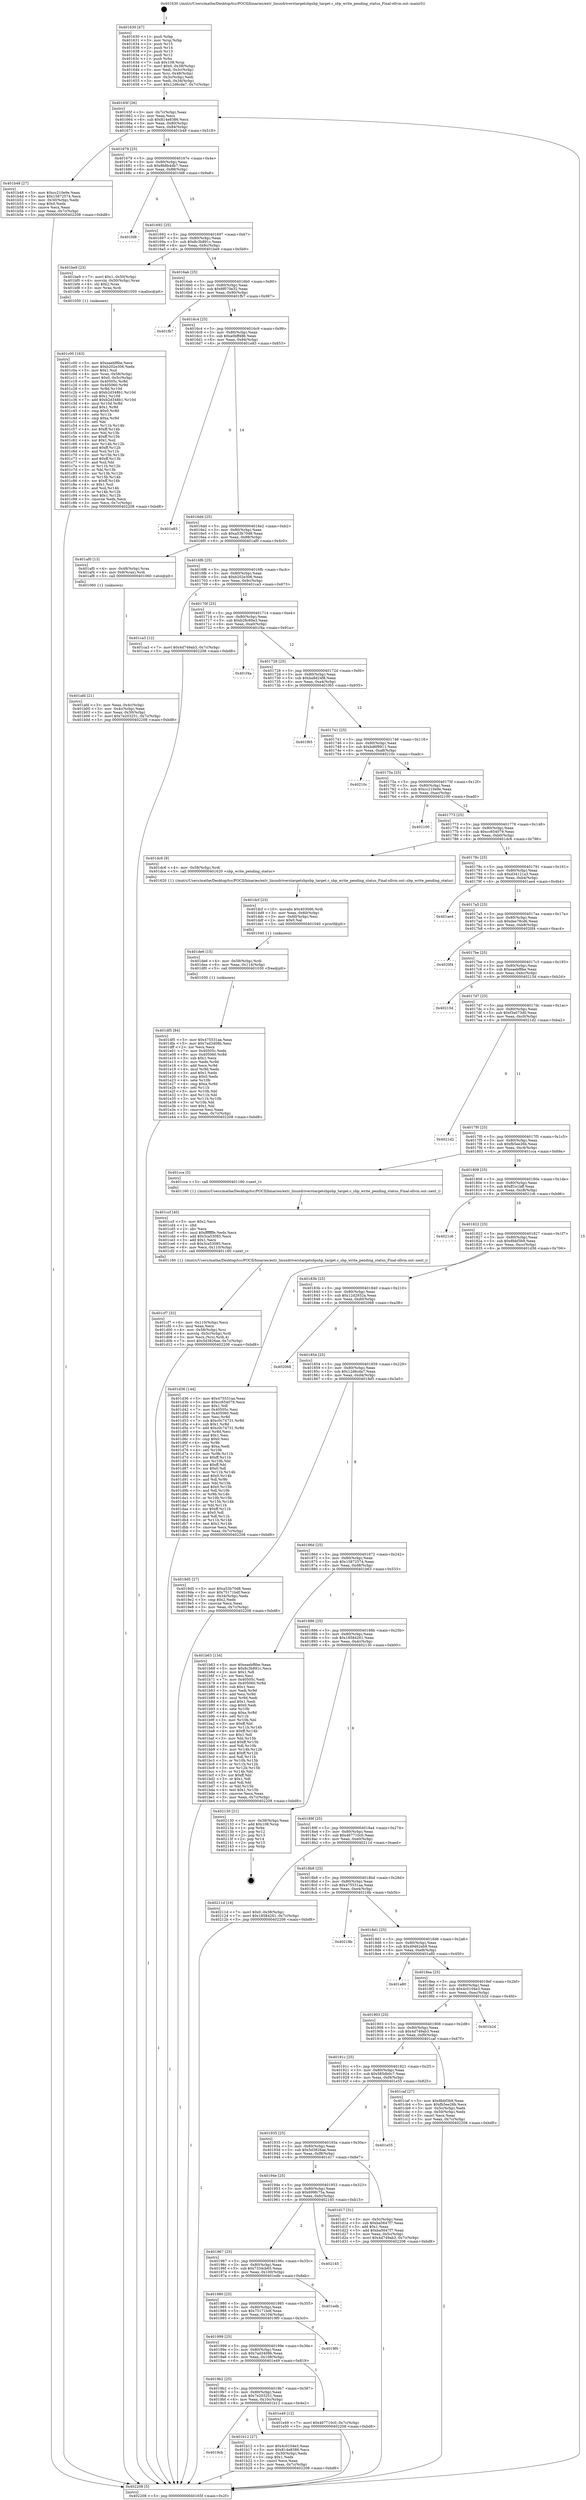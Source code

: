 digraph "0x401630" {
  label = "0x401630 (/mnt/c/Users/mathe/Desktop/tcc/POCII/binaries/extr_linuxdriverstargetsbpsbp_target.c_sbp_write_pending_status_Final-ollvm.out::main(0))"
  labelloc = "t"
  node[shape=record]

  Entry [label="",width=0.3,height=0.3,shape=circle,fillcolor=black,style=filled]
  "0x40165f" [label="{
     0x40165f [26]\l
     | [instrs]\l
     &nbsp;&nbsp;0x40165f \<+3\>: mov -0x7c(%rbp),%eax\l
     &nbsp;&nbsp;0x401662 \<+2\>: mov %eax,%ecx\l
     &nbsp;&nbsp;0x401664 \<+6\>: sub $0x814e8386,%ecx\l
     &nbsp;&nbsp;0x40166a \<+3\>: mov %eax,-0x80(%rbp)\l
     &nbsp;&nbsp;0x40166d \<+6\>: mov %ecx,-0x84(%rbp)\l
     &nbsp;&nbsp;0x401673 \<+6\>: je 0000000000401b48 \<main+0x518\>\l
  }"]
  "0x401b48" [label="{
     0x401b48 [27]\l
     | [instrs]\l
     &nbsp;&nbsp;0x401b48 \<+5\>: mov $0xcc210e9e,%eax\l
     &nbsp;&nbsp;0x401b4d \<+5\>: mov $0x15872574,%ecx\l
     &nbsp;&nbsp;0x401b52 \<+3\>: mov -0x30(%rbp),%edx\l
     &nbsp;&nbsp;0x401b55 \<+3\>: cmp $0x0,%edx\l
     &nbsp;&nbsp;0x401b58 \<+3\>: cmove %ecx,%eax\l
     &nbsp;&nbsp;0x401b5b \<+3\>: mov %eax,-0x7c(%rbp)\l
     &nbsp;&nbsp;0x401b5e \<+5\>: jmp 0000000000402208 \<main+0xbd8\>\l
  }"]
  "0x401679" [label="{
     0x401679 [25]\l
     | [instrs]\l
     &nbsp;&nbsp;0x401679 \<+5\>: jmp 000000000040167e \<main+0x4e\>\l
     &nbsp;&nbsp;0x40167e \<+3\>: mov -0x80(%rbp),%eax\l
     &nbsp;&nbsp;0x401681 \<+5\>: sub $0x8b8b4db7,%eax\l
     &nbsp;&nbsp;0x401686 \<+6\>: mov %eax,-0x88(%rbp)\l
     &nbsp;&nbsp;0x40168c \<+6\>: je 0000000000401fd8 \<main+0x9a8\>\l
  }"]
  Exit [label="",width=0.3,height=0.3,shape=circle,fillcolor=black,style=filled,peripheries=2]
  "0x401fd8" [label="{
     0x401fd8\l
  }", style=dashed]
  "0x401692" [label="{
     0x401692 [25]\l
     | [instrs]\l
     &nbsp;&nbsp;0x401692 \<+5\>: jmp 0000000000401697 \<main+0x67\>\l
     &nbsp;&nbsp;0x401697 \<+3\>: mov -0x80(%rbp),%eax\l
     &nbsp;&nbsp;0x40169a \<+5\>: sub $0x8c3b891c,%eax\l
     &nbsp;&nbsp;0x40169f \<+6\>: mov %eax,-0x8c(%rbp)\l
     &nbsp;&nbsp;0x4016a5 \<+6\>: je 0000000000401be9 \<main+0x5b9\>\l
  }"]
  "0x401df5" [label="{
     0x401df5 [84]\l
     | [instrs]\l
     &nbsp;&nbsp;0x401df5 \<+5\>: mov $0x475531aa,%eax\l
     &nbsp;&nbsp;0x401dfa \<+5\>: mov $0x7ad3408b,%esi\l
     &nbsp;&nbsp;0x401dff \<+2\>: xor %ecx,%ecx\l
     &nbsp;&nbsp;0x401e01 \<+7\>: mov 0x40505c,%edx\l
     &nbsp;&nbsp;0x401e08 \<+8\>: mov 0x405060,%r8d\l
     &nbsp;&nbsp;0x401e10 \<+3\>: sub $0x1,%ecx\l
     &nbsp;&nbsp;0x401e13 \<+3\>: mov %edx,%r9d\l
     &nbsp;&nbsp;0x401e16 \<+3\>: add %ecx,%r9d\l
     &nbsp;&nbsp;0x401e19 \<+4\>: imul %r9d,%edx\l
     &nbsp;&nbsp;0x401e1d \<+3\>: and $0x1,%edx\l
     &nbsp;&nbsp;0x401e20 \<+3\>: cmp $0x0,%edx\l
     &nbsp;&nbsp;0x401e23 \<+4\>: sete %r10b\l
     &nbsp;&nbsp;0x401e27 \<+4\>: cmp $0xa,%r8d\l
     &nbsp;&nbsp;0x401e2b \<+4\>: setl %r11b\l
     &nbsp;&nbsp;0x401e2f \<+3\>: mov %r10b,%bl\l
     &nbsp;&nbsp;0x401e32 \<+3\>: and %r11b,%bl\l
     &nbsp;&nbsp;0x401e35 \<+3\>: xor %r11b,%r10b\l
     &nbsp;&nbsp;0x401e38 \<+3\>: or %r10b,%bl\l
     &nbsp;&nbsp;0x401e3b \<+3\>: test $0x1,%bl\l
     &nbsp;&nbsp;0x401e3e \<+3\>: cmovne %esi,%eax\l
     &nbsp;&nbsp;0x401e41 \<+3\>: mov %eax,-0x7c(%rbp)\l
     &nbsp;&nbsp;0x401e44 \<+5\>: jmp 0000000000402208 \<main+0xbd8\>\l
  }"]
  "0x401be9" [label="{
     0x401be9 [23]\l
     | [instrs]\l
     &nbsp;&nbsp;0x401be9 \<+7\>: movl $0x1,-0x50(%rbp)\l
     &nbsp;&nbsp;0x401bf0 \<+4\>: movslq -0x50(%rbp),%rax\l
     &nbsp;&nbsp;0x401bf4 \<+4\>: shl $0x2,%rax\l
     &nbsp;&nbsp;0x401bf8 \<+3\>: mov %rax,%rdi\l
     &nbsp;&nbsp;0x401bfb \<+5\>: call 0000000000401050 \<malloc@plt\>\l
     | [calls]\l
     &nbsp;&nbsp;0x401050 \{1\} (unknown)\l
  }"]
  "0x4016ab" [label="{
     0x4016ab [25]\l
     | [instrs]\l
     &nbsp;&nbsp;0x4016ab \<+5\>: jmp 00000000004016b0 \<main+0x80\>\l
     &nbsp;&nbsp;0x4016b0 \<+3\>: mov -0x80(%rbp),%eax\l
     &nbsp;&nbsp;0x4016b3 \<+5\>: sub $0x8f070e32,%eax\l
     &nbsp;&nbsp;0x4016b8 \<+6\>: mov %eax,-0x90(%rbp)\l
     &nbsp;&nbsp;0x4016be \<+6\>: je 0000000000401fb7 \<main+0x987\>\l
  }"]
  "0x401de6" [label="{
     0x401de6 [15]\l
     | [instrs]\l
     &nbsp;&nbsp;0x401de6 \<+4\>: mov -0x58(%rbp),%rdi\l
     &nbsp;&nbsp;0x401dea \<+6\>: mov %eax,-0x114(%rbp)\l
     &nbsp;&nbsp;0x401df0 \<+5\>: call 0000000000401030 \<free@plt\>\l
     | [calls]\l
     &nbsp;&nbsp;0x401030 \{1\} (unknown)\l
  }"]
  "0x401fb7" [label="{
     0x401fb7\l
  }", style=dashed]
  "0x4016c4" [label="{
     0x4016c4 [25]\l
     | [instrs]\l
     &nbsp;&nbsp;0x4016c4 \<+5\>: jmp 00000000004016c9 \<main+0x99\>\l
     &nbsp;&nbsp;0x4016c9 \<+3\>: mov -0x80(%rbp),%eax\l
     &nbsp;&nbsp;0x4016cc \<+5\>: sub $0xa0bff486,%eax\l
     &nbsp;&nbsp;0x4016d1 \<+6\>: mov %eax,-0x94(%rbp)\l
     &nbsp;&nbsp;0x4016d7 \<+6\>: je 0000000000401e83 \<main+0x853\>\l
  }"]
  "0x401dcf" [label="{
     0x401dcf [23]\l
     | [instrs]\l
     &nbsp;&nbsp;0x401dcf \<+10\>: movabs $0x4030d6,%rdi\l
     &nbsp;&nbsp;0x401dd9 \<+3\>: mov %eax,-0x60(%rbp)\l
     &nbsp;&nbsp;0x401ddc \<+3\>: mov -0x60(%rbp),%esi\l
     &nbsp;&nbsp;0x401ddf \<+2\>: mov $0x0,%al\l
     &nbsp;&nbsp;0x401de1 \<+5\>: call 0000000000401040 \<printf@plt\>\l
     | [calls]\l
     &nbsp;&nbsp;0x401040 \{1\} (unknown)\l
  }"]
  "0x401e83" [label="{
     0x401e83\l
  }", style=dashed]
  "0x4016dd" [label="{
     0x4016dd [25]\l
     | [instrs]\l
     &nbsp;&nbsp;0x4016dd \<+5\>: jmp 00000000004016e2 \<main+0xb2\>\l
     &nbsp;&nbsp;0x4016e2 \<+3\>: mov -0x80(%rbp),%eax\l
     &nbsp;&nbsp;0x4016e5 \<+5\>: sub $0xa53b70d8,%eax\l
     &nbsp;&nbsp;0x4016ea \<+6\>: mov %eax,-0x98(%rbp)\l
     &nbsp;&nbsp;0x4016f0 \<+6\>: je 0000000000401af0 \<main+0x4c0\>\l
  }"]
  "0x401cf7" [label="{
     0x401cf7 [32]\l
     | [instrs]\l
     &nbsp;&nbsp;0x401cf7 \<+6\>: mov -0x110(%rbp),%ecx\l
     &nbsp;&nbsp;0x401cfd \<+3\>: imul %eax,%ecx\l
     &nbsp;&nbsp;0x401d00 \<+4\>: mov -0x58(%rbp),%rsi\l
     &nbsp;&nbsp;0x401d04 \<+4\>: movslq -0x5c(%rbp),%rdi\l
     &nbsp;&nbsp;0x401d08 \<+3\>: mov %ecx,(%rsi,%rdi,4)\l
     &nbsp;&nbsp;0x401d0b \<+7\>: movl $0x5d3826ae,-0x7c(%rbp)\l
     &nbsp;&nbsp;0x401d12 \<+5\>: jmp 0000000000402208 \<main+0xbd8\>\l
  }"]
  "0x401af0" [label="{
     0x401af0 [13]\l
     | [instrs]\l
     &nbsp;&nbsp;0x401af0 \<+4\>: mov -0x48(%rbp),%rax\l
     &nbsp;&nbsp;0x401af4 \<+4\>: mov 0x8(%rax),%rdi\l
     &nbsp;&nbsp;0x401af8 \<+5\>: call 0000000000401060 \<atoi@plt\>\l
     | [calls]\l
     &nbsp;&nbsp;0x401060 \{1\} (unknown)\l
  }"]
  "0x4016f6" [label="{
     0x4016f6 [25]\l
     | [instrs]\l
     &nbsp;&nbsp;0x4016f6 \<+5\>: jmp 00000000004016fb \<main+0xcb\>\l
     &nbsp;&nbsp;0x4016fb \<+3\>: mov -0x80(%rbp),%eax\l
     &nbsp;&nbsp;0x4016fe \<+5\>: sub $0xb202e306,%eax\l
     &nbsp;&nbsp;0x401703 \<+6\>: mov %eax,-0x9c(%rbp)\l
     &nbsp;&nbsp;0x401709 \<+6\>: je 0000000000401ca3 \<main+0x673\>\l
  }"]
  "0x401ccf" [label="{
     0x401ccf [40]\l
     | [instrs]\l
     &nbsp;&nbsp;0x401ccf \<+5\>: mov $0x2,%ecx\l
     &nbsp;&nbsp;0x401cd4 \<+1\>: cltd\l
     &nbsp;&nbsp;0x401cd5 \<+2\>: idiv %ecx\l
     &nbsp;&nbsp;0x401cd7 \<+6\>: imul $0xfffffffe,%edx,%ecx\l
     &nbsp;&nbsp;0x401cdd \<+6\>: add $0x3ca53085,%ecx\l
     &nbsp;&nbsp;0x401ce3 \<+3\>: add $0x1,%ecx\l
     &nbsp;&nbsp;0x401ce6 \<+6\>: sub $0x3ca53085,%ecx\l
     &nbsp;&nbsp;0x401cec \<+6\>: mov %ecx,-0x110(%rbp)\l
     &nbsp;&nbsp;0x401cf2 \<+5\>: call 0000000000401160 \<next_i\>\l
     | [calls]\l
     &nbsp;&nbsp;0x401160 \{1\} (/mnt/c/Users/mathe/Desktop/tcc/POCII/binaries/extr_linuxdriverstargetsbpsbp_target.c_sbp_write_pending_status_Final-ollvm.out::next_i)\l
  }"]
  "0x401ca3" [label="{
     0x401ca3 [12]\l
     | [instrs]\l
     &nbsp;&nbsp;0x401ca3 \<+7\>: movl $0x4d749ab3,-0x7c(%rbp)\l
     &nbsp;&nbsp;0x401caa \<+5\>: jmp 0000000000402208 \<main+0xbd8\>\l
  }"]
  "0x40170f" [label="{
     0x40170f [25]\l
     | [instrs]\l
     &nbsp;&nbsp;0x40170f \<+5\>: jmp 0000000000401714 \<main+0xe4\>\l
     &nbsp;&nbsp;0x401714 \<+3\>: mov -0x80(%rbp),%eax\l
     &nbsp;&nbsp;0x401717 \<+5\>: sub $0xb28c69a3,%eax\l
     &nbsp;&nbsp;0x40171c \<+6\>: mov %eax,-0xa0(%rbp)\l
     &nbsp;&nbsp;0x401722 \<+6\>: je 0000000000401f4a \<main+0x91a\>\l
  }"]
  "0x401c00" [label="{
     0x401c00 [163]\l
     | [instrs]\l
     &nbsp;&nbsp;0x401c00 \<+5\>: mov $0xeaebf8be,%ecx\l
     &nbsp;&nbsp;0x401c05 \<+5\>: mov $0xb202e306,%edx\l
     &nbsp;&nbsp;0x401c0a \<+3\>: mov $0x1,%sil\l
     &nbsp;&nbsp;0x401c0d \<+4\>: mov %rax,-0x58(%rbp)\l
     &nbsp;&nbsp;0x401c11 \<+7\>: movl $0x0,-0x5c(%rbp)\l
     &nbsp;&nbsp;0x401c18 \<+8\>: mov 0x40505c,%r8d\l
     &nbsp;&nbsp;0x401c20 \<+8\>: mov 0x405060,%r9d\l
     &nbsp;&nbsp;0x401c28 \<+3\>: mov %r8d,%r10d\l
     &nbsp;&nbsp;0x401c2b \<+7\>: sub $0xb2d348b1,%r10d\l
     &nbsp;&nbsp;0x401c32 \<+4\>: sub $0x1,%r10d\l
     &nbsp;&nbsp;0x401c36 \<+7\>: add $0xb2d348b1,%r10d\l
     &nbsp;&nbsp;0x401c3d \<+4\>: imul %r10d,%r8d\l
     &nbsp;&nbsp;0x401c41 \<+4\>: and $0x1,%r8d\l
     &nbsp;&nbsp;0x401c45 \<+4\>: cmp $0x0,%r8d\l
     &nbsp;&nbsp;0x401c49 \<+4\>: sete %r11b\l
     &nbsp;&nbsp;0x401c4d \<+4\>: cmp $0xa,%r9d\l
     &nbsp;&nbsp;0x401c51 \<+3\>: setl %bl\l
     &nbsp;&nbsp;0x401c54 \<+3\>: mov %r11b,%r14b\l
     &nbsp;&nbsp;0x401c57 \<+4\>: xor $0xff,%r14b\l
     &nbsp;&nbsp;0x401c5b \<+3\>: mov %bl,%r15b\l
     &nbsp;&nbsp;0x401c5e \<+4\>: xor $0xff,%r15b\l
     &nbsp;&nbsp;0x401c62 \<+4\>: xor $0x1,%sil\l
     &nbsp;&nbsp;0x401c66 \<+3\>: mov %r14b,%r12b\l
     &nbsp;&nbsp;0x401c69 \<+4\>: and $0xff,%r12b\l
     &nbsp;&nbsp;0x401c6d \<+3\>: and %sil,%r11b\l
     &nbsp;&nbsp;0x401c70 \<+3\>: mov %r15b,%r13b\l
     &nbsp;&nbsp;0x401c73 \<+4\>: and $0xff,%r13b\l
     &nbsp;&nbsp;0x401c77 \<+3\>: and %sil,%bl\l
     &nbsp;&nbsp;0x401c7a \<+3\>: or %r11b,%r12b\l
     &nbsp;&nbsp;0x401c7d \<+3\>: or %bl,%r13b\l
     &nbsp;&nbsp;0x401c80 \<+3\>: xor %r13b,%r12b\l
     &nbsp;&nbsp;0x401c83 \<+3\>: or %r15b,%r14b\l
     &nbsp;&nbsp;0x401c86 \<+4\>: xor $0xff,%r14b\l
     &nbsp;&nbsp;0x401c8a \<+4\>: or $0x1,%sil\l
     &nbsp;&nbsp;0x401c8e \<+3\>: and %sil,%r14b\l
     &nbsp;&nbsp;0x401c91 \<+3\>: or %r14b,%r12b\l
     &nbsp;&nbsp;0x401c94 \<+4\>: test $0x1,%r12b\l
     &nbsp;&nbsp;0x401c98 \<+3\>: cmovne %edx,%ecx\l
     &nbsp;&nbsp;0x401c9b \<+3\>: mov %ecx,-0x7c(%rbp)\l
     &nbsp;&nbsp;0x401c9e \<+5\>: jmp 0000000000402208 \<main+0xbd8\>\l
  }"]
  "0x401f4a" [label="{
     0x401f4a\l
  }", style=dashed]
  "0x401728" [label="{
     0x401728 [25]\l
     | [instrs]\l
     &nbsp;&nbsp;0x401728 \<+5\>: jmp 000000000040172d \<main+0xfd\>\l
     &nbsp;&nbsp;0x40172d \<+3\>: mov -0x80(%rbp),%eax\l
     &nbsp;&nbsp;0x401730 \<+5\>: sub $0xba9d24f8,%eax\l
     &nbsp;&nbsp;0x401735 \<+6\>: mov %eax,-0xa4(%rbp)\l
     &nbsp;&nbsp;0x40173b \<+6\>: je 0000000000401f65 \<main+0x935\>\l
  }"]
  "0x4019cb" [label="{
     0x4019cb\l
  }", style=dashed]
  "0x401f65" [label="{
     0x401f65\l
  }", style=dashed]
  "0x401741" [label="{
     0x401741 [25]\l
     | [instrs]\l
     &nbsp;&nbsp;0x401741 \<+5\>: jmp 0000000000401746 \<main+0x116\>\l
     &nbsp;&nbsp;0x401746 \<+3\>: mov -0x80(%rbp),%eax\l
     &nbsp;&nbsp;0x401749 \<+5\>: sub $0xbd6f9911,%eax\l
     &nbsp;&nbsp;0x40174e \<+6\>: mov %eax,-0xa8(%rbp)\l
     &nbsp;&nbsp;0x401754 \<+6\>: je 000000000040210c \<main+0xadc\>\l
  }"]
  "0x401b12" [label="{
     0x401b12 [27]\l
     | [instrs]\l
     &nbsp;&nbsp;0x401b12 \<+5\>: mov $0x4c0104e3,%eax\l
     &nbsp;&nbsp;0x401b17 \<+5\>: mov $0x814e8386,%ecx\l
     &nbsp;&nbsp;0x401b1c \<+3\>: mov -0x30(%rbp),%edx\l
     &nbsp;&nbsp;0x401b1f \<+3\>: cmp $0x1,%edx\l
     &nbsp;&nbsp;0x401b22 \<+3\>: cmovl %ecx,%eax\l
     &nbsp;&nbsp;0x401b25 \<+3\>: mov %eax,-0x7c(%rbp)\l
     &nbsp;&nbsp;0x401b28 \<+5\>: jmp 0000000000402208 \<main+0xbd8\>\l
  }"]
  "0x40210c" [label="{
     0x40210c\l
  }", style=dashed]
  "0x40175a" [label="{
     0x40175a [25]\l
     | [instrs]\l
     &nbsp;&nbsp;0x40175a \<+5\>: jmp 000000000040175f \<main+0x12f\>\l
     &nbsp;&nbsp;0x40175f \<+3\>: mov -0x80(%rbp),%eax\l
     &nbsp;&nbsp;0x401762 \<+5\>: sub $0xcc210e9e,%eax\l
     &nbsp;&nbsp;0x401767 \<+6\>: mov %eax,-0xac(%rbp)\l
     &nbsp;&nbsp;0x40176d \<+6\>: je 0000000000402100 \<main+0xad0\>\l
  }"]
  "0x4019b2" [label="{
     0x4019b2 [25]\l
     | [instrs]\l
     &nbsp;&nbsp;0x4019b2 \<+5\>: jmp 00000000004019b7 \<main+0x387\>\l
     &nbsp;&nbsp;0x4019b7 \<+3\>: mov -0x80(%rbp),%eax\l
     &nbsp;&nbsp;0x4019ba \<+5\>: sub $0x7e203251,%eax\l
     &nbsp;&nbsp;0x4019bf \<+6\>: mov %eax,-0x10c(%rbp)\l
     &nbsp;&nbsp;0x4019c5 \<+6\>: je 0000000000401b12 \<main+0x4e2\>\l
  }"]
  "0x402100" [label="{
     0x402100\l
  }", style=dashed]
  "0x401773" [label="{
     0x401773 [25]\l
     | [instrs]\l
     &nbsp;&nbsp;0x401773 \<+5\>: jmp 0000000000401778 \<main+0x148\>\l
     &nbsp;&nbsp;0x401778 \<+3\>: mov -0x80(%rbp),%eax\l
     &nbsp;&nbsp;0x40177b \<+5\>: sub $0xcc654079,%eax\l
     &nbsp;&nbsp;0x401780 \<+6\>: mov %eax,-0xb0(%rbp)\l
     &nbsp;&nbsp;0x401786 \<+6\>: je 0000000000401dc6 \<main+0x796\>\l
  }"]
  "0x401e49" [label="{
     0x401e49 [12]\l
     | [instrs]\l
     &nbsp;&nbsp;0x401e49 \<+7\>: movl $0x467710c0,-0x7c(%rbp)\l
     &nbsp;&nbsp;0x401e50 \<+5\>: jmp 0000000000402208 \<main+0xbd8\>\l
  }"]
  "0x401dc6" [label="{
     0x401dc6 [9]\l
     | [instrs]\l
     &nbsp;&nbsp;0x401dc6 \<+4\>: mov -0x58(%rbp),%rdi\l
     &nbsp;&nbsp;0x401dca \<+5\>: call 0000000000401620 \<sbp_write_pending_status\>\l
     | [calls]\l
     &nbsp;&nbsp;0x401620 \{1\} (/mnt/c/Users/mathe/Desktop/tcc/POCII/binaries/extr_linuxdriverstargetsbpsbp_target.c_sbp_write_pending_status_Final-ollvm.out::sbp_write_pending_status)\l
  }"]
  "0x40178c" [label="{
     0x40178c [25]\l
     | [instrs]\l
     &nbsp;&nbsp;0x40178c \<+5\>: jmp 0000000000401791 \<main+0x161\>\l
     &nbsp;&nbsp;0x401791 \<+3\>: mov -0x80(%rbp),%eax\l
     &nbsp;&nbsp;0x401794 \<+5\>: sub $0xd34121a3,%eax\l
     &nbsp;&nbsp;0x401799 \<+6\>: mov %eax,-0xb4(%rbp)\l
     &nbsp;&nbsp;0x40179f \<+6\>: je 0000000000401ae4 \<main+0x4b4\>\l
  }"]
  "0x401999" [label="{
     0x401999 [25]\l
     | [instrs]\l
     &nbsp;&nbsp;0x401999 \<+5\>: jmp 000000000040199e \<main+0x36e\>\l
     &nbsp;&nbsp;0x40199e \<+3\>: mov -0x80(%rbp),%eax\l
     &nbsp;&nbsp;0x4019a1 \<+5\>: sub $0x7ad3408b,%eax\l
     &nbsp;&nbsp;0x4019a6 \<+6\>: mov %eax,-0x108(%rbp)\l
     &nbsp;&nbsp;0x4019ac \<+6\>: je 0000000000401e49 \<main+0x819\>\l
  }"]
  "0x401ae4" [label="{
     0x401ae4\l
  }", style=dashed]
  "0x4017a5" [label="{
     0x4017a5 [25]\l
     | [instrs]\l
     &nbsp;&nbsp;0x4017a5 \<+5\>: jmp 00000000004017aa \<main+0x17a\>\l
     &nbsp;&nbsp;0x4017aa \<+3\>: mov -0x80(%rbp),%eax\l
     &nbsp;&nbsp;0x4017ad \<+5\>: sub $0xdee78cd6,%eax\l
     &nbsp;&nbsp;0x4017b2 \<+6\>: mov %eax,-0xb8(%rbp)\l
     &nbsp;&nbsp;0x4017b8 \<+6\>: je 00000000004020f4 \<main+0xac4\>\l
  }"]
  "0x4019f0" [label="{
     0x4019f0\l
  }", style=dashed]
  "0x4020f4" [label="{
     0x4020f4\l
  }", style=dashed]
  "0x4017be" [label="{
     0x4017be [25]\l
     | [instrs]\l
     &nbsp;&nbsp;0x4017be \<+5\>: jmp 00000000004017c3 \<main+0x193\>\l
     &nbsp;&nbsp;0x4017c3 \<+3\>: mov -0x80(%rbp),%eax\l
     &nbsp;&nbsp;0x4017c6 \<+5\>: sub $0xeaebf8be,%eax\l
     &nbsp;&nbsp;0x4017cb \<+6\>: mov %eax,-0xbc(%rbp)\l
     &nbsp;&nbsp;0x4017d1 \<+6\>: je 000000000040215d \<main+0xb2d\>\l
  }"]
  "0x401980" [label="{
     0x401980 [25]\l
     | [instrs]\l
     &nbsp;&nbsp;0x401980 \<+5\>: jmp 0000000000401985 \<main+0x355\>\l
     &nbsp;&nbsp;0x401985 \<+3\>: mov -0x80(%rbp),%eax\l
     &nbsp;&nbsp;0x401988 \<+5\>: sub $0x75171bdf,%eax\l
     &nbsp;&nbsp;0x40198d \<+6\>: mov %eax,-0x104(%rbp)\l
     &nbsp;&nbsp;0x401993 \<+6\>: je 00000000004019f0 \<main+0x3c0\>\l
  }"]
  "0x40215d" [label="{
     0x40215d\l
  }", style=dashed]
  "0x4017d7" [label="{
     0x4017d7 [25]\l
     | [instrs]\l
     &nbsp;&nbsp;0x4017d7 \<+5\>: jmp 00000000004017dc \<main+0x1ac\>\l
     &nbsp;&nbsp;0x4017dc \<+3\>: mov -0x80(%rbp),%eax\l
     &nbsp;&nbsp;0x4017df \<+5\>: sub $0xf3a073d0,%eax\l
     &nbsp;&nbsp;0x4017e4 \<+6\>: mov %eax,-0xc0(%rbp)\l
     &nbsp;&nbsp;0x4017ea \<+6\>: je 00000000004021d2 \<main+0xba2\>\l
  }"]
  "0x401edb" [label="{
     0x401edb\l
  }", style=dashed]
  "0x4021d2" [label="{
     0x4021d2\l
  }", style=dashed]
  "0x4017f0" [label="{
     0x4017f0 [25]\l
     | [instrs]\l
     &nbsp;&nbsp;0x4017f0 \<+5\>: jmp 00000000004017f5 \<main+0x1c5\>\l
     &nbsp;&nbsp;0x4017f5 \<+3\>: mov -0x80(%rbp),%eax\l
     &nbsp;&nbsp;0x4017f8 \<+5\>: sub $0xfb5ee26b,%eax\l
     &nbsp;&nbsp;0x4017fd \<+6\>: mov %eax,-0xc4(%rbp)\l
     &nbsp;&nbsp;0x401803 \<+6\>: je 0000000000401cca \<main+0x69a\>\l
  }"]
  "0x401967" [label="{
     0x401967 [25]\l
     | [instrs]\l
     &nbsp;&nbsp;0x401967 \<+5\>: jmp 000000000040196c \<main+0x33c\>\l
     &nbsp;&nbsp;0x40196c \<+3\>: mov -0x80(%rbp),%eax\l
     &nbsp;&nbsp;0x40196f \<+5\>: sub $0x7334cb65,%eax\l
     &nbsp;&nbsp;0x401974 \<+6\>: mov %eax,-0x100(%rbp)\l
     &nbsp;&nbsp;0x40197a \<+6\>: je 0000000000401edb \<main+0x8ab\>\l
  }"]
  "0x401cca" [label="{
     0x401cca [5]\l
     | [instrs]\l
     &nbsp;&nbsp;0x401cca \<+5\>: call 0000000000401160 \<next_i\>\l
     | [calls]\l
     &nbsp;&nbsp;0x401160 \{1\} (/mnt/c/Users/mathe/Desktop/tcc/POCII/binaries/extr_linuxdriverstargetsbpsbp_target.c_sbp_write_pending_status_Final-ollvm.out::next_i)\l
  }"]
  "0x401809" [label="{
     0x401809 [25]\l
     | [instrs]\l
     &nbsp;&nbsp;0x401809 \<+5\>: jmp 000000000040180e \<main+0x1de\>\l
     &nbsp;&nbsp;0x40180e \<+3\>: mov -0x80(%rbp),%eax\l
     &nbsp;&nbsp;0x401811 \<+5\>: sub $0xff1e1bff,%eax\l
     &nbsp;&nbsp;0x401816 \<+6\>: mov %eax,-0xc8(%rbp)\l
     &nbsp;&nbsp;0x40181c \<+6\>: je 00000000004021c6 \<main+0xb96\>\l
  }"]
  "0x402145" [label="{
     0x402145\l
  }", style=dashed]
  "0x4021c6" [label="{
     0x4021c6\l
  }", style=dashed]
  "0x401822" [label="{
     0x401822 [25]\l
     | [instrs]\l
     &nbsp;&nbsp;0x401822 \<+5\>: jmp 0000000000401827 \<main+0x1f7\>\l
     &nbsp;&nbsp;0x401827 \<+3\>: mov -0x80(%rbp),%eax\l
     &nbsp;&nbsp;0x40182a \<+5\>: sub $0x8bbf3b9,%eax\l
     &nbsp;&nbsp;0x40182f \<+6\>: mov %eax,-0xcc(%rbp)\l
     &nbsp;&nbsp;0x401835 \<+6\>: je 0000000000401d36 \<main+0x706\>\l
  }"]
  "0x40194e" [label="{
     0x40194e [25]\l
     | [instrs]\l
     &nbsp;&nbsp;0x40194e \<+5\>: jmp 0000000000401953 \<main+0x323\>\l
     &nbsp;&nbsp;0x401953 \<+3\>: mov -0x80(%rbp),%eax\l
     &nbsp;&nbsp;0x401956 \<+5\>: sub $0x699fc75a,%eax\l
     &nbsp;&nbsp;0x40195b \<+6\>: mov %eax,-0xfc(%rbp)\l
     &nbsp;&nbsp;0x401961 \<+6\>: je 0000000000402145 \<main+0xb15\>\l
  }"]
  "0x401d36" [label="{
     0x401d36 [144]\l
     | [instrs]\l
     &nbsp;&nbsp;0x401d36 \<+5\>: mov $0x475531aa,%eax\l
     &nbsp;&nbsp;0x401d3b \<+5\>: mov $0xcc654079,%ecx\l
     &nbsp;&nbsp;0x401d40 \<+2\>: mov $0x1,%dl\l
     &nbsp;&nbsp;0x401d42 \<+7\>: mov 0x40505c,%esi\l
     &nbsp;&nbsp;0x401d49 \<+7\>: mov 0x405060,%edi\l
     &nbsp;&nbsp;0x401d50 \<+3\>: mov %esi,%r8d\l
     &nbsp;&nbsp;0x401d53 \<+7\>: sub $0xc0c74731,%r8d\l
     &nbsp;&nbsp;0x401d5a \<+4\>: sub $0x1,%r8d\l
     &nbsp;&nbsp;0x401d5e \<+7\>: add $0xc0c74731,%r8d\l
     &nbsp;&nbsp;0x401d65 \<+4\>: imul %r8d,%esi\l
     &nbsp;&nbsp;0x401d69 \<+3\>: and $0x1,%esi\l
     &nbsp;&nbsp;0x401d6c \<+3\>: cmp $0x0,%esi\l
     &nbsp;&nbsp;0x401d6f \<+4\>: sete %r9b\l
     &nbsp;&nbsp;0x401d73 \<+3\>: cmp $0xa,%edi\l
     &nbsp;&nbsp;0x401d76 \<+4\>: setl %r10b\l
     &nbsp;&nbsp;0x401d7a \<+3\>: mov %r9b,%r11b\l
     &nbsp;&nbsp;0x401d7d \<+4\>: xor $0xff,%r11b\l
     &nbsp;&nbsp;0x401d81 \<+3\>: mov %r10b,%bl\l
     &nbsp;&nbsp;0x401d84 \<+3\>: xor $0xff,%bl\l
     &nbsp;&nbsp;0x401d87 \<+3\>: xor $0x0,%dl\l
     &nbsp;&nbsp;0x401d8a \<+3\>: mov %r11b,%r14b\l
     &nbsp;&nbsp;0x401d8d \<+4\>: and $0x0,%r14b\l
     &nbsp;&nbsp;0x401d91 \<+3\>: and %dl,%r9b\l
     &nbsp;&nbsp;0x401d94 \<+3\>: mov %bl,%r15b\l
     &nbsp;&nbsp;0x401d97 \<+4\>: and $0x0,%r15b\l
     &nbsp;&nbsp;0x401d9b \<+3\>: and %dl,%r10b\l
     &nbsp;&nbsp;0x401d9e \<+3\>: or %r9b,%r14b\l
     &nbsp;&nbsp;0x401da1 \<+3\>: or %r10b,%r15b\l
     &nbsp;&nbsp;0x401da4 \<+3\>: xor %r15b,%r14b\l
     &nbsp;&nbsp;0x401da7 \<+3\>: or %bl,%r11b\l
     &nbsp;&nbsp;0x401daa \<+4\>: xor $0xff,%r11b\l
     &nbsp;&nbsp;0x401dae \<+3\>: or $0x0,%dl\l
     &nbsp;&nbsp;0x401db1 \<+3\>: and %dl,%r11b\l
     &nbsp;&nbsp;0x401db4 \<+3\>: or %r11b,%r14b\l
     &nbsp;&nbsp;0x401db7 \<+4\>: test $0x1,%r14b\l
     &nbsp;&nbsp;0x401dbb \<+3\>: cmovne %ecx,%eax\l
     &nbsp;&nbsp;0x401dbe \<+3\>: mov %eax,-0x7c(%rbp)\l
     &nbsp;&nbsp;0x401dc1 \<+5\>: jmp 0000000000402208 \<main+0xbd8\>\l
  }"]
  "0x40183b" [label="{
     0x40183b [25]\l
     | [instrs]\l
     &nbsp;&nbsp;0x40183b \<+5\>: jmp 0000000000401840 \<main+0x210\>\l
     &nbsp;&nbsp;0x401840 \<+3\>: mov -0x80(%rbp),%eax\l
     &nbsp;&nbsp;0x401843 \<+5\>: sub $0x12d2932a,%eax\l
     &nbsp;&nbsp;0x401848 \<+6\>: mov %eax,-0xd0(%rbp)\l
     &nbsp;&nbsp;0x40184e \<+6\>: je 0000000000402068 \<main+0xa38\>\l
  }"]
  "0x401d17" [label="{
     0x401d17 [31]\l
     | [instrs]\l
     &nbsp;&nbsp;0x401d17 \<+3\>: mov -0x5c(%rbp),%eax\l
     &nbsp;&nbsp;0x401d1a \<+5\>: sub $0xba5647f7,%eax\l
     &nbsp;&nbsp;0x401d1f \<+3\>: add $0x1,%eax\l
     &nbsp;&nbsp;0x401d22 \<+5\>: add $0xba5647f7,%eax\l
     &nbsp;&nbsp;0x401d27 \<+3\>: mov %eax,-0x5c(%rbp)\l
     &nbsp;&nbsp;0x401d2a \<+7\>: movl $0x4d749ab3,-0x7c(%rbp)\l
     &nbsp;&nbsp;0x401d31 \<+5\>: jmp 0000000000402208 \<main+0xbd8\>\l
  }"]
  "0x402068" [label="{
     0x402068\l
  }", style=dashed]
  "0x401854" [label="{
     0x401854 [25]\l
     | [instrs]\l
     &nbsp;&nbsp;0x401854 \<+5\>: jmp 0000000000401859 \<main+0x229\>\l
     &nbsp;&nbsp;0x401859 \<+3\>: mov -0x80(%rbp),%eax\l
     &nbsp;&nbsp;0x40185c \<+5\>: sub $0x12d6cda7,%eax\l
     &nbsp;&nbsp;0x401861 \<+6\>: mov %eax,-0xd4(%rbp)\l
     &nbsp;&nbsp;0x401867 \<+6\>: je 00000000004019d5 \<main+0x3a5\>\l
  }"]
  "0x401935" [label="{
     0x401935 [25]\l
     | [instrs]\l
     &nbsp;&nbsp;0x401935 \<+5\>: jmp 000000000040193a \<main+0x30a\>\l
     &nbsp;&nbsp;0x40193a \<+3\>: mov -0x80(%rbp),%eax\l
     &nbsp;&nbsp;0x40193d \<+5\>: sub $0x5d3826ae,%eax\l
     &nbsp;&nbsp;0x401942 \<+6\>: mov %eax,-0xf8(%rbp)\l
     &nbsp;&nbsp;0x401948 \<+6\>: je 0000000000401d17 \<main+0x6e7\>\l
  }"]
  "0x4019d5" [label="{
     0x4019d5 [27]\l
     | [instrs]\l
     &nbsp;&nbsp;0x4019d5 \<+5\>: mov $0xa53b70d8,%eax\l
     &nbsp;&nbsp;0x4019da \<+5\>: mov $0x75171bdf,%ecx\l
     &nbsp;&nbsp;0x4019df \<+3\>: mov -0x34(%rbp),%edx\l
     &nbsp;&nbsp;0x4019e2 \<+3\>: cmp $0x2,%edx\l
     &nbsp;&nbsp;0x4019e5 \<+3\>: cmovne %ecx,%eax\l
     &nbsp;&nbsp;0x4019e8 \<+3\>: mov %eax,-0x7c(%rbp)\l
     &nbsp;&nbsp;0x4019eb \<+5\>: jmp 0000000000402208 \<main+0xbd8\>\l
  }"]
  "0x40186d" [label="{
     0x40186d [25]\l
     | [instrs]\l
     &nbsp;&nbsp;0x40186d \<+5\>: jmp 0000000000401872 \<main+0x242\>\l
     &nbsp;&nbsp;0x401872 \<+3\>: mov -0x80(%rbp),%eax\l
     &nbsp;&nbsp;0x401875 \<+5\>: sub $0x15872574,%eax\l
     &nbsp;&nbsp;0x40187a \<+6\>: mov %eax,-0xd8(%rbp)\l
     &nbsp;&nbsp;0x401880 \<+6\>: je 0000000000401b63 \<main+0x533\>\l
  }"]
  "0x402208" [label="{
     0x402208 [5]\l
     | [instrs]\l
     &nbsp;&nbsp;0x402208 \<+5\>: jmp 000000000040165f \<main+0x2f\>\l
  }"]
  "0x401630" [label="{
     0x401630 [47]\l
     | [instrs]\l
     &nbsp;&nbsp;0x401630 \<+1\>: push %rbp\l
     &nbsp;&nbsp;0x401631 \<+3\>: mov %rsp,%rbp\l
     &nbsp;&nbsp;0x401634 \<+2\>: push %r15\l
     &nbsp;&nbsp;0x401636 \<+2\>: push %r14\l
     &nbsp;&nbsp;0x401638 \<+2\>: push %r13\l
     &nbsp;&nbsp;0x40163a \<+2\>: push %r12\l
     &nbsp;&nbsp;0x40163c \<+1\>: push %rbx\l
     &nbsp;&nbsp;0x40163d \<+7\>: sub $0x108,%rsp\l
     &nbsp;&nbsp;0x401644 \<+7\>: movl $0x0,-0x38(%rbp)\l
     &nbsp;&nbsp;0x40164b \<+3\>: mov %edi,-0x3c(%rbp)\l
     &nbsp;&nbsp;0x40164e \<+4\>: mov %rsi,-0x48(%rbp)\l
     &nbsp;&nbsp;0x401652 \<+3\>: mov -0x3c(%rbp),%edi\l
     &nbsp;&nbsp;0x401655 \<+3\>: mov %edi,-0x34(%rbp)\l
     &nbsp;&nbsp;0x401658 \<+7\>: movl $0x12d6cda7,-0x7c(%rbp)\l
  }"]
  "0x401afd" [label="{
     0x401afd [21]\l
     | [instrs]\l
     &nbsp;&nbsp;0x401afd \<+3\>: mov %eax,-0x4c(%rbp)\l
     &nbsp;&nbsp;0x401b00 \<+3\>: mov -0x4c(%rbp),%eax\l
     &nbsp;&nbsp;0x401b03 \<+3\>: mov %eax,-0x30(%rbp)\l
     &nbsp;&nbsp;0x401b06 \<+7\>: movl $0x7e203251,-0x7c(%rbp)\l
     &nbsp;&nbsp;0x401b0d \<+5\>: jmp 0000000000402208 \<main+0xbd8\>\l
  }"]
  "0x401e55" [label="{
     0x401e55\l
  }", style=dashed]
  "0x401b63" [label="{
     0x401b63 [134]\l
     | [instrs]\l
     &nbsp;&nbsp;0x401b63 \<+5\>: mov $0xeaebf8be,%eax\l
     &nbsp;&nbsp;0x401b68 \<+5\>: mov $0x8c3b891c,%ecx\l
     &nbsp;&nbsp;0x401b6d \<+2\>: mov $0x1,%dl\l
     &nbsp;&nbsp;0x401b6f \<+2\>: xor %esi,%esi\l
     &nbsp;&nbsp;0x401b71 \<+7\>: mov 0x40505c,%edi\l
     &nbsp;&nbsp;0x401b78 \<+8\>: mov 0x405060,%r8d\l
     &nbsp;&nbsp;0x401b80 \<+3\>: sub $0x1,%esi\l
     &nbsp;&nbsp;0x401b83 \<+3\>: mov %edi,%r9d\l
     &nbsp;&nbsp;0x401b86 \<+3\>: add %esi,%r9d\l
     &nbsp;&nbsp;0x401b89 \<+4\>: imul %r9d,%edi\l
     &nbsp;&nbsp;0x401b8d \<+3\>: and $0x1,%edi\l
     &nbsp;&nbsp;0x401b90 \<+3\>: cmp $0x0,%edi\l
     &nbsp;&nbsp;0x401b93 \<+4\>: sete %r10b\l
     &nbsp;&nbsp;0x401b97 \<+4\>: cmp $0xa,%r8d\l
     &nbsp;&nbsp;0x401b9b \<+4\>: setl %r11b\l
     &nbsp;&nbsp;0x401b9f \<+3\>: mov %r10b,%bl\l
     &nbsp;&nbsp;0x401ba2 \<+3\>: xor $0xff,%bl\l
     &nbsp;&nbsp;0x401ba5 \<+3\>: mov %r11b,%r14b\l
     &nbsp;&nbsp;0x401ba8 \<+4\>: xor $0xff,%r14b\l
     &nbsp;&nbsp;0x401bac \<+3\>: xor $0x1,%dl\l
     &nbsp;&nbsp;0x401baf \<+3\>: mov %bl,%r15b\l
     &nbsp;&nbsp;0x401bb2 \<+4\>: and $0xff,%r15b\l
     &nbsp;&nbsp;0x401bb6 \<+3\>: and %dl,%r10b\l
     &nbsp;&nbsp;0x401bb9 \<+3\>: mov %r14b,%r12b\l
     &nbsp;&nbsp;0x401bbc \<+4\>: and $0xff,%r12b\l
     &nbsp;&nbsp;0x401bc0 \<+3\>: and %dl,%r11b\l
     &nbsp;&nbsp;0x401bc3 \<+3\>: or %r10b,%r15b\l
     &nbsp;&nbsp;0x401bc6 \<+3\>: or %r11b,%r12b\l
     &nbsp;&nbsp;0x401bc9 \<+3\>: xor %r12b,%r15b\l
     &nbsp;&nbsp;0x401bcc \<+3\>: or %r14b,%bl\l
     &nbsp;&nbsp;0x401bcf \<+3\>: xor $0xff,%bl\l
     &nbsp;&nbsp;0x401bd2 \<+3\>: or $0x1,%dl\l
     &nbsp;&nbsp;0x401bd5 \<+2\>: and %dl,%bl\l
     &nbsp;&nbsp;0x401bd7 \<+3\>: or %bl,%r15b\l
     &nbsp;&nbsp;0x401bda \<+4\>: test $0x1,%r15b\l
     &nbsp;&nbsp;0x401bde \<+3\>: cmovne %ecx,%eax\l
     &nbsp;&nbsp;0x401be1 \<+3\>: mov %eax,-0x7c(%rbp)\l
     &nbsp;&nbsp;0x401be4 \<+5\>: jmp 0000000000402208 \<main+0xbd8\>\l
  }"]
  "0x401886" [label="{
     0x401886 [25]\l
     | [instrs]\l
     &nbsp;&nbsp;0x401886 \<+5\>: jmp 000000000040188b \<main+0x25b\>\l
     &nbsp;&nbsp;0x40188b \<+3\>: mov -0x80(%rbp),%eax\l
     &nbsp;&nbsp;0x40188e \<+5\>: sub $0x18584261,%eax\l
     &nbsp;&nbsp;0x401893 \<+6\>: mov %eax,-0xdc(%rbp)\l
     &nbsp;&nbsp;0x401899 \<+6\>: je 0000000000402130 \<main+0xb00\>\l
  }"]
  "0x40191c" [label="{
     0x40191c [25]\l
     | [instrs]\l
     &nbsp;&nbsp;0x40191c \<+5\>: jmp 0000000000401921 \<main+0x2f1\>\l
     &nbsp;&nbsp;0x401921 \<+3\>: mov -0x80(%rbp),%eax\l
     &nbsp;&nbsp;0x401924 \<+5\>: sub $0x585db0c7,%eax\l
     &nbsp;&nbsp;0x401929 \<+6\>: mov %eax,-0xf4(%rbp)\l
     &nbsp;&nbsp;0x40192f \<+6\>: je 0000000000401e55 \<main+0x825\>\l
  }"]
  "0x402130" [label="{
     0x402130 [21]\l
     | [instrs]\l
     &nbsp;&nbsp;0x402130 \<+3\>: mov -0x38(%rbp),%eax\l
     &nbsp;&nbsp;0x402133 \<+7\>: add $0x108,%rsp\l
     &nbsp;&nbsp;0x40213a \<+1\>: pop %rbx\l
     &nbsp;&nbsp;0x40213b \<+2\>: pop %r12\l
     &nbsp;&nbsp;0x40213d \<+2\>: pop %r13\l
     &nbsp;&nbsp;0x40213f \<+2\>: pop %r14\l
     &nbsp;&nbsp;0x402141 \<+2\>: pop %r15\l
     &nbsp;&nbsp;0x402143 \<+1\>: pop %rbp\l
     &nbsp;&nbsp;0x402144 \<+1\>: ret\l
  }"]
  "0x40189f" [label="{
     0x40189f [25]\l
     | [instrs]\l
     &nbsp;&nbsp;0x40189f \<+5\>: jmp 00000000004018a4 \<main+0x274\>\l
     &nbsp;&nbsp;0x4018a4 \<+3\>: mov -0x80(%rbp),%eax\l
     &nbsp;&nbsp;0x4018a7 \<+5\>: sub $0x467710c0,%eax\l
     &nbsp;&nbsp;0x4018ac \<+6\>: mov %eax,-0xe0(%rbp)\l
     &nbsp;&nbsp;0x4018b2 \<+6\>: je 000000000040211d \<main+0xaed\>\l
  }"]
  "0x401caf" [label="{
     0x401caf [27]\l
     | [instrs]\l
     &nbsp;&nbsp;0x401caf \<+5\>: mov $0x8bbf3b9,%eax\l
     &nbsp;&nbsp;0x401cb4 \<+5\>: mov $0xfb5ee26b,%ecx\l
     &nbsp;&nbsp;0x401cb9 \<+3\>: mov -0x5c(%rbp),%edx\l
     &nbsp;&nbsp;0x401cbc \<+3\>: cmp -0x50(%rbp),%edx\l
     &nbsp;&nbsp;0x401cbf \<+3\>: cmovl %ecx,%eax\l
     &nbsp;&nbsp;0x401cc2 \<+3\>: mov %eax,-0x7c(%rbp)\l
     &nbsp;&nbsp;0x401cc5 \<+5\>: jmp 0000000000402208 \<main+0xbd8\>\l
  }"]
  "0x40211d" [label="{
     0x40211d [19]\l
     | [instrs]\l
     &nbsp;&nbsp;0x40211d \<+7\>: movl $0x0,-0x38(%rbp)\l
     &nbsp;&nbsp;0x402124 \<+7\>: movl $0x18584261,-0x7c(%rbp)\l
     &nbsp;&nbsp;0x40212b \<+5\>: jmp 0000000000402208 \<main+0xbd8\>\l
  }"]
  "0x4018b8" [label="{
     0x4018b8 [25]\l
     | [instrs]\l
     &nbsp;&nbsp;0x4018b8 \<+5\>: jmp 00000000004018bd \<main+0x28d\>\l
     &nbsp;&nbsp;0x4018bd \<+3\>: mov -0x80(%rbp),%eax\l
     &nbsp;&nbsp;0x4018c0 \<+5\>: sub $0x475531aa,%eax\l
     &nbsp;&nbsp;0x4018c5 \<+6\>: mov %eax,-0xe4(%rbp)\l
     &nbsp;&nbsp;0x4018cb \<+6\>: je 000000000040218b \<main+0xb5b\>\l
  }"]
  "0x401903" [label="{
     0x401903 [25]\l
     | [instrs]\l
     &nbsp;&nbsp;0x401903 \<+5\>: jmp 0000000000401908 \<main+0x2d8\>\l
     &nbsp;&nbsp;0x401908 \<+3\>: mov -0x80(%rbp),%eax\l
     &nbsp;&nbsp;0x40190b \<+5\>: sub $0x4d749ab3,%eax\l
     &nbsp;&nbsp;0x401910 \<+6\>: mov %eax,-0xf0(%rbp)\l
     &nbsp;&nbsp;0x401916 \<+6\>: je 0000000000401caf \<main+0x67f\>\l
  }"]
  "0x40218b" [label="{
     0x40218b\l
  }", style=dashed]
  "0x4018d1" [label="{
     0x4018d1 [25]\l
     | [instrs]\l
     &nbsp;&nbsp;0x4018d1 \<+5\>: jmp 00000000004018d6 \<main+0x2a6\>\l
     &nbsp;&nbsp;0x4018d6 \<+3\>: mov -0x80(%rbp),%eax\l
     &nbsp;&nbsp;0x4018d9 \<+5\>: sub $0x49462eb9,%eax\l
     &nbsp;&nbsp;0x4018de \<+6\>: mov %eax,-0xe8(%rbp)\l
     &nbsp;&nbsp;0x4018e4 \<+6\>: je 0000000000401a80 \<main+0x450\>\l
  }"]
  "0x401b2d" [label="{
     0x401b2d\l
  }", style=dashed]
  "0x401a80" [label="{
     0x401a80\l
  }", style=dashed]
  "0x4018ea" [label="{
     0x4018ea [25]\l
     | [instrs]\l
     &nbsp;&nbsp;0x4018ea \<+5\>: jmp 00000000004018ef \<main+0x2bf\>\l
     &nbsp;&nbsp;0x4018ef \<+3\>: mov -0x80(%rbp),%eax\l
     &nbsp;&nbsp;0x4018f2 \<+5\>: sub $0x4c0104e3,%eax\l
     &nbsp;&nbsp;0x4018f7 \<+6\>: mov %eax,-0xec(%rbp)\l
     &nbsp;&nbsp;0x4018fd \<+6\>: je 0000000000401b2d \<main+0x4fd\>\l
  }"]
  Entry -> "0x401630" [label=" 1"]
  "0x40165f" -> "0x401b48" [label=" 1"]
  "0x40165f" -> "0x401679" [label=" 15"]
  "0x402130" -> Exit [label=" 1"]
  "0x401679" -> "0x401fd8" [label=" 0"]
  "0x401679" -> "0x401692" [label=" 15"]
  "0x40211d" -> "0x402208" [label=" 1"]
  "0x401692" -> "0x401be9" [label=" 1"]
  "0x401692" -> "0x4016ab" [label=" 14"]
  "0x401e49" -> "0x402208" [label=" 1"]
  "0x4016ab" -> "0x401fb7" [label=" 0"]
  "0x4016ab" -> "0x4016c4" [label=" 14"]
  "0x401df5" -> "0x402208" [label=" 1"]
  "0x4016c4" -> "0x401e83" [label=" 0"]
  "0x4016c4" -> "0x4016dd" [label=" 14"]
  "0x401de6" -> "0x401df5" [label=" 1"]
  "0x4016dd" -> "0x401af0" [label=" 1"]
  "0x4016dd" -> "0x4016f6" [label=" 13"]
  "0x401dcf" -> "0x401de6" [label=" 1"]
  "0x4016f6" -> "0x401ca3" [label=" 1"]
  "0x4016f6" -> "0x40170f" [label=" 12"]
  "0x401dc6" -> "0x401dcf" [label=" 1"]
  "0x40170f" -> "0x401f4a" [label=" 0"]
  "0x40170f" -> "0x401728" [label=" 12"]
  "0x401d36" -> "0x402208" [label=" 1"]
  "0x401728" -> "0x401f65" [label=" 0"]
  "0x401728" -> "0x401741" [label=" 12"]
  "0x401d17" -> "0x402208" [label=" 1"]
  "0x401741" -> "0x40210c" [label=" 0"]
  "0x401741" -> "0x40175a" [label=" 12"]
  "0x401cf7" -> "0x402208" [label=" 1"]
  "0x40175a" -> "0x402100" [label=" 0"]
  "0x40175a" -> "0x401773" [label=" 12"]
  "0x401cca" -> "0x401ccf" [label=" 1"]
  "0x401773" -> "0x401dc6" [label=" 1"]
  "0x401773" -> "0x40178c" [label=" 11"]
  "0x401caf" -> "0x402208" [label=" 2"]
  "0x40178c" -> "0x401ae4" [label=" 0"]
  "0x40178c" -> "0x4017a5" [label=" 11"]
  "0x401c00" -> "0x402208" [label=" 1"]
  "0x4017a5" -> "0x4020f4" [label=" 0"]
  "0x4017a5" -> "0x4017be" [label=" 11"]
  "0x401be9" -> "0x401c00" [label=" 1"]
  "0x4017be" -> "0x40215d" [label=" 0"]
  "0x4017be" -> "0x4017d7" [label=" 11"]
  "0x401b48" -> "0x402208" [label=" 1"]
  "0x4017d7" -> "0x4021d2" [label=" 0"]
  "0x4017d7" -> "0x4017f0" [label=" 11"]
  "0x401b12" -> "0x402208" [label=" 1"]
  "0x4017f0" -> "0x401cca" [label=" 1"]
  "0x4017f0" -> "0x401809" [label=" 10"]
  "0x4019b2" -> "0x401b12" [label=" 1"]
  "0x401809" -> "0x4021c6" [label=" 0"]
  "0x401809" -> "0x401822" [label=" 10"]
  "0x401ccf" -> "0x401cf7" [label=" 1"]
  "0x401822" -> "0x401d36" [label=" 1"]
  "0x401822" -> "0x40183b" [label=" 9"]
  "0x401999" -> "0x401e49" [label=" 1"]
  "0x40183b" -> "0x402068" [label=" 0"]
  "0x40183b" -> "0x401854" [label=" 9"]
  "0x401ca3" -> "0x402208" [label=" 1"]
  "0x401854" -> "0x4019d5" [label=" 1"]
  "0x401854" -> "0x40186d" [label=" 8"]
  "0x4019d5" -> "0x402208" [label=" 1"]
  "0x401630" -> "0x40165f" [label=" 1"]
  "0x402208" -> "0x40165f" [label=" 15"]
  "0x401af0" -> "0x401afd" [label=" 1"]
  "0x401afd" -> "0x402208" [label=" 1"]
  "0x401980" -> "0x4019f0" [label=" 0"]
  "0x40186d" -> "0x401b63" [label=" 1"]
  "0x40186d" -> "0x401886" [label=" 7"]
  "0x401b63" -> "0x402208" [label=" 1"]
  "0x401886" -> "0x402130" [label=" 1"]
  "0x401886" -> "0x40189f" [label=" 6"]
  "0x401967" -> "0x401edb" [label=" 0"]
  "0x40189f" -> "0x40211d" [label=" 1"]
  "0x40189f" -> "0x4018b8" [label=" 5"]
  "0x4019b2" -> "0x4019cb" [label=" 0"]
  "0x4018b8" -> "0x40218b" [label=" 0"]
  "0x4018b8" -> "0x4018d1" [label=" 5"]
  "0x40194e" -> "0x402145" [label=" 0"]
  "0x4018d1" -> "0x401a80" [label=" 0"]
  "0x4018d1" -> "0x4018ea" [label=" 5"]
  "0x401999" -> "0x4019b2" [label=" 1"]
  "0x4018ea" -> "0x401b2d" [label=" 0"]
  "0x4018ea" -> "0x401903" [label=" 5"]
  "0x40194e" -> "0x401967" [label=" 2"]
  "0x401903" -> "0x401caf" [label=" 2"]
  "0x401903" -> "0x40191c" [label=" 3"]
  "0x401967" -> "0x401980" [label=" 2"]
  "0x40191c" -> "0x401e55" [label=" 0"]
  "0x40191c" -> "0x401935" [label=" 3"]
  "0x401980" -> "0x401999" [label=" 2"]
  "0x401935" -> "0x401d17" [label=" 1"]
  "0x401935" -> "0x40194e" [label=" 2"]
}
